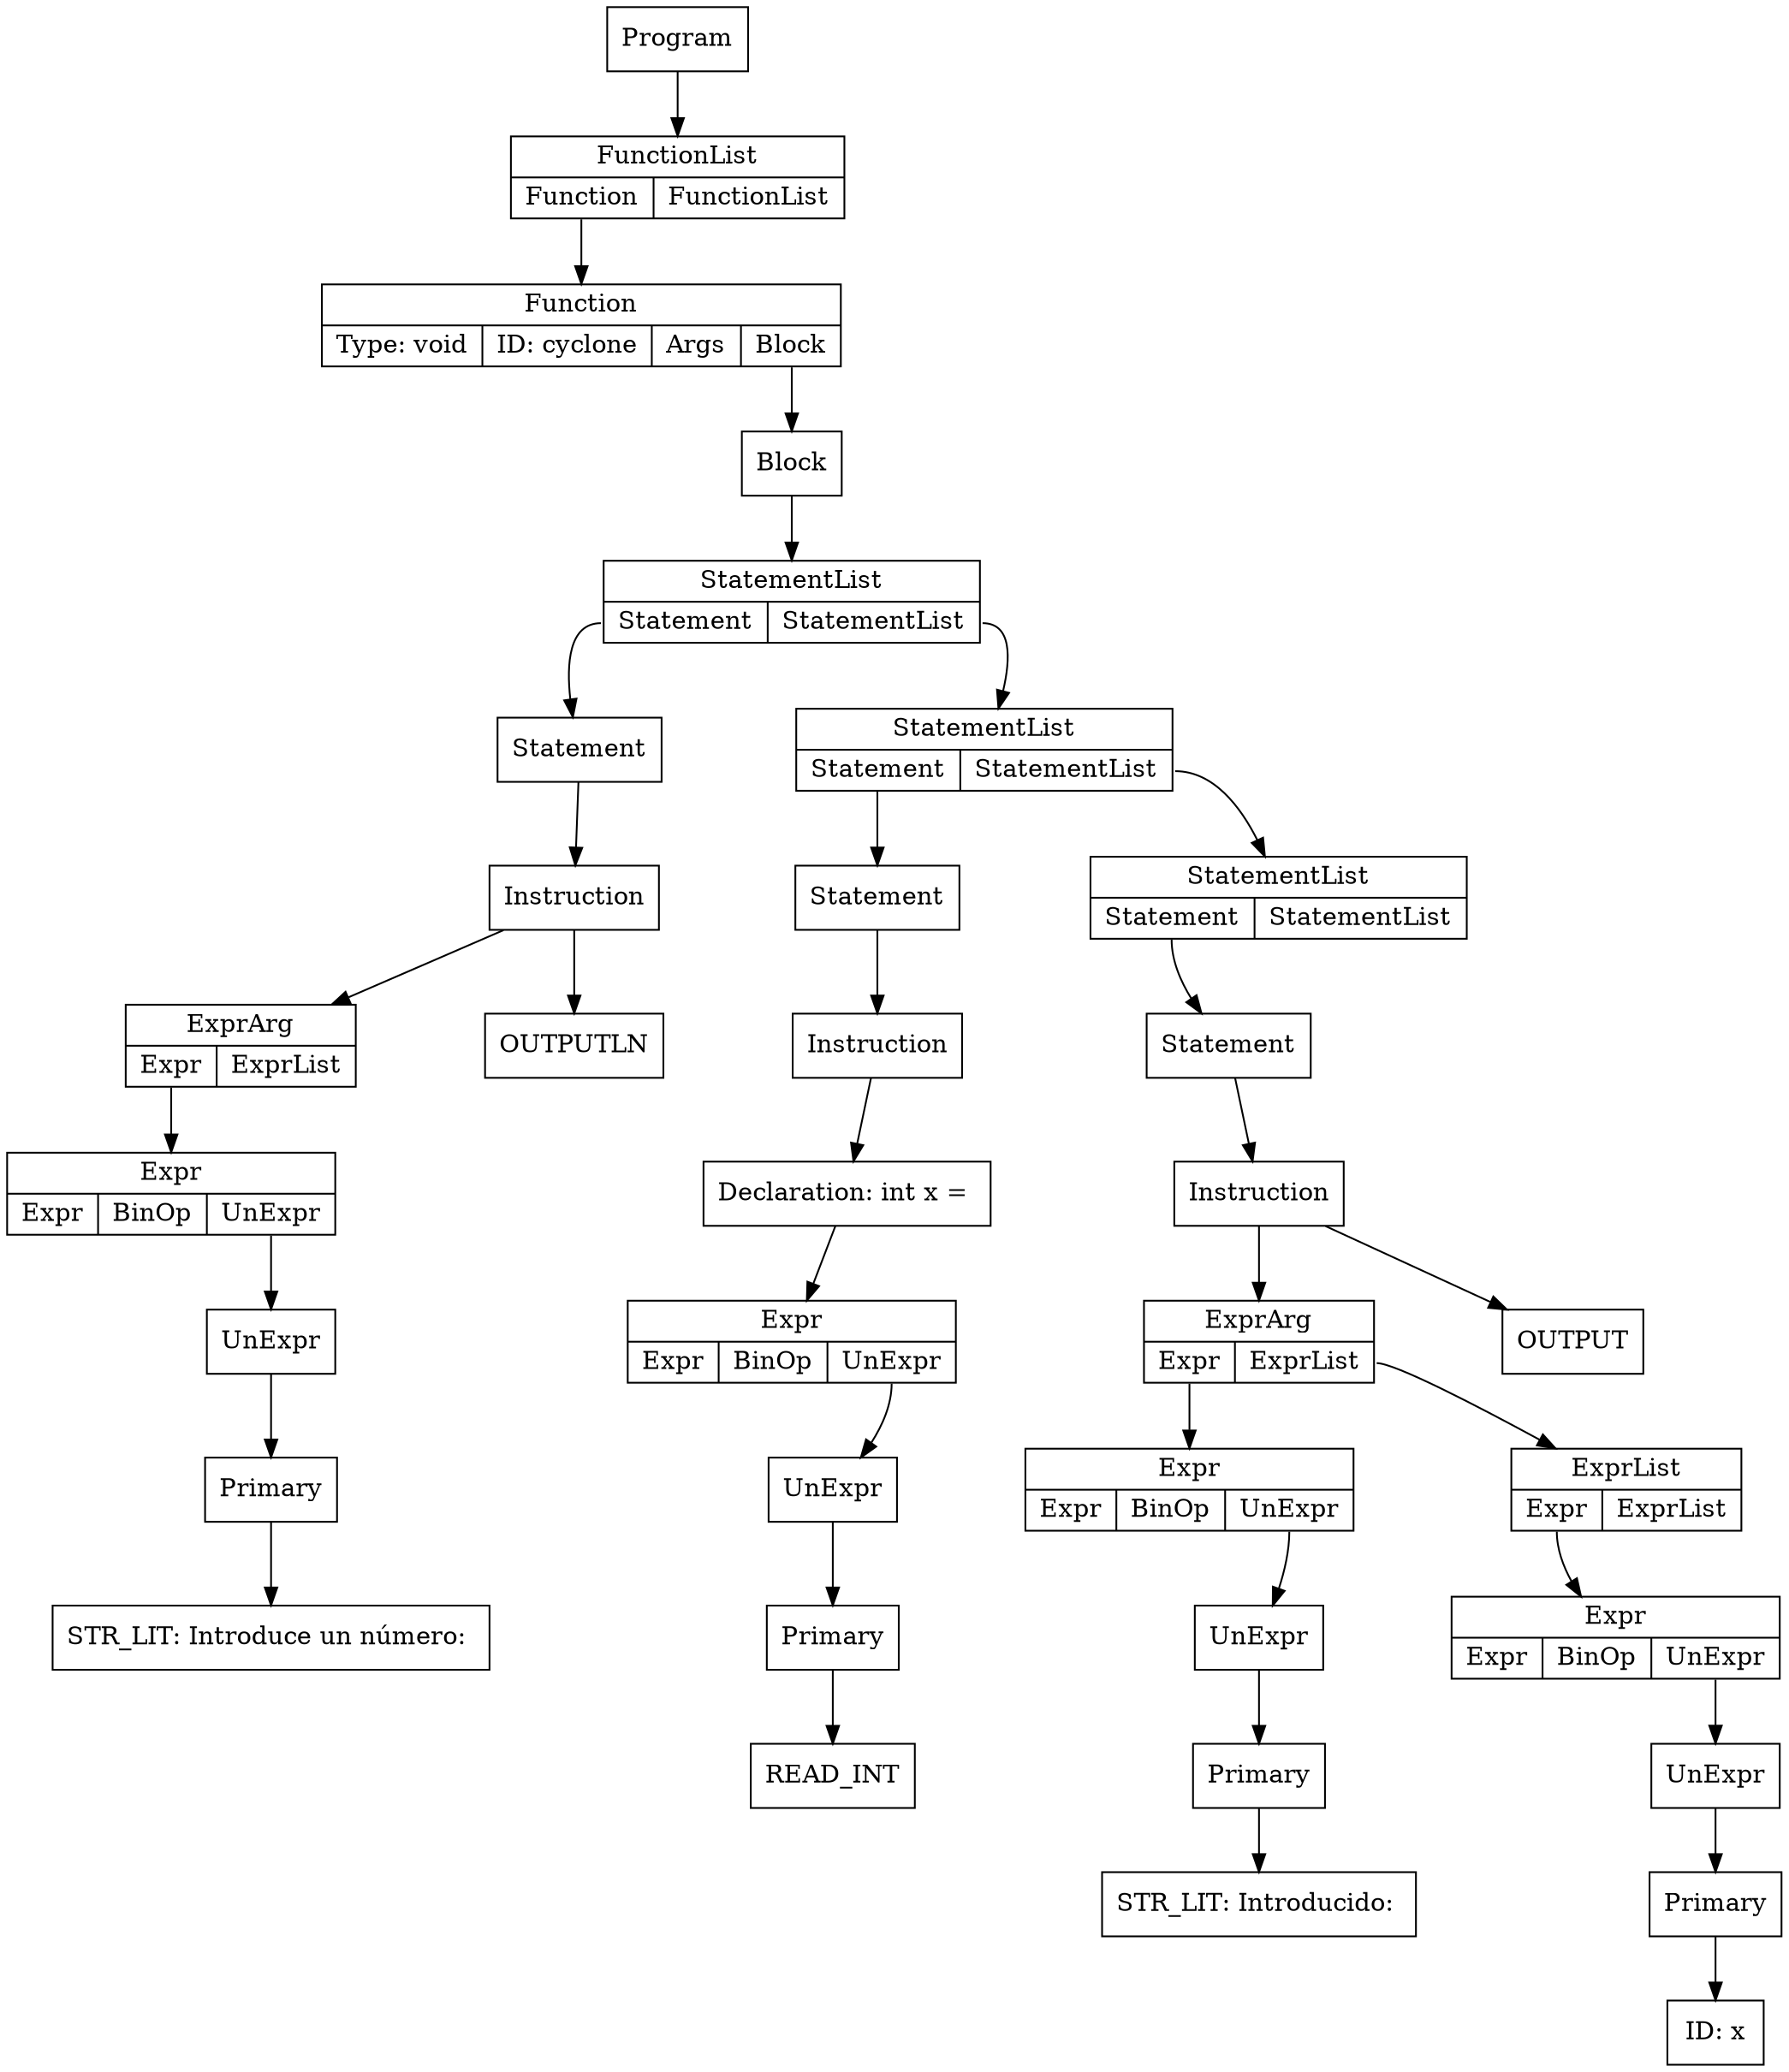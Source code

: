 digraph ccTree {
graph[nodesep="1"]
	node [shape=box]
	node [shape=box]
	n0 [label = "Primary"]
	n1 [label = "STR_LIT: Introduce un número: "]
	n0-> n1
	n2 [label = "UnExpr"]
	n2-> n0
	n3 [label = "{Expr | {<e>Expr | <bo>BinOp | <ue>UnExpr}}", shape="record"]
	n3:ue-> n2
	n4 [label = "{ExprArg | {<e>Expr | <el>ExprList}}", shape="record"]
	n4:e-> n3
	n5 [label = "Instruction"]
	n6 [label = "OUTPUTLN"]
	n5-> n6
	n5-> n4
	n7 [label = "Statement"]
	n7-> n5
	n8 [label = "Primary"]
	n9 [label = "READ_INT"]
	n8-> n9
	n10 [label = "UnExpr"]
	n10-> n8
	n11 [label = "{Expr | {<e>Expr | <bo>BinOp | <ue>UnExpr}}", shape="record"]
	n11:ue-> n10
	n12 [label = "Declaration: int x = "]
	n12-> n11
	n13 [label = "Instruction"]
	n13-> n12
	n14 [label = "Statement"]
	n14-> n13
	n15 [label = "Primary"]
	n16 [label = "STR_LIT: Introducido: "]
	n15-> n16
	n17 [label = "UnExpr"]
	n17-> n15
	n18 [label = "{Expr | {<e>Expr | <bo>BinOp | <ue>UnExpr}}", shape="record"]
	n18:ue-> n17
	n19 [label = "Primary"]
	n20 [label = "ID: x"]
	n19-> n20
	n21 [label = "UnExpr"]
	n21-> n19
	n22 [label = "{Expr | {<e>Expr | <bo>BinOp | <ue>UnExpr}}", shape="record"]
	n22:ue-> n21
	n23 [label = "{ExprList |{<e>Expr | <el>ExprList}}", shape="record"]
	n23:e-> n22
	n24 [label = "{ExprArg | {<e>Expr | <el>ExprList}}", shape="record"]
	n24:e-> n18
	n24:el-> n23
	n25 [label = "Instruction"]
	n26 [label = "OUTPUT"]
	n25-> n26
	n25-> n24
	n27 [label = "Statement"]
	n27-> n25
	n28 [label = "{StatementList | {<s>Statement | <sl>StatementList}}", shape="record"]
	n28:s-> n27
	n29 [label = "{StatementList | {<s>Statement | <sl>StatementList}}", shape="record"]
	n29:s-> n14
	n29:sl-> n28
	n30 [label = "{StatementList | {<s>Statement | <sl>StatementList}}", shape="record"]
	n30:s-> n7
	n30:sl-> n29
	n31 [label = "Block"]
	n31-> n30
	n32 [label = "{Function | {Type: void | ID: cyclone | <a>Args | <b>Block}}", shape="record"]
	n32:b-> n31
	n33 [label = "{FunctionList | {<f> Function | <fl> FunctionList}}", shape="record"]
	n33:f-> n32
	n34 [label = "Program"]
	n34-> n33
}